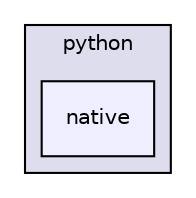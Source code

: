 digraph "python/native" {
  compound=true
  node [ fontsize="10", fontname="Helvetica"];
  edge [ labelfontsize="10", labelfontname="Helvetica"];
  subgraph clusterdir_7837fde3ab9c1fb2fc5be7b717af8d79 {
    graph [ bgcolor="#ddddee", pencolor="black", label="python" fontname="Helvetica", fontsize="10", URL="dir_7837fde3ab9c1fb2fc5be7b717af8d79.html"]
  dir_16e22eebe4633580bb34cb6c6535bd36 [shape=box, label="native", style="filled", fillcolor="#eeeeff", pencolor="black", URL="dir_16e22eebe4633580bb34cb6c6535bd36.html"];
  }
}
